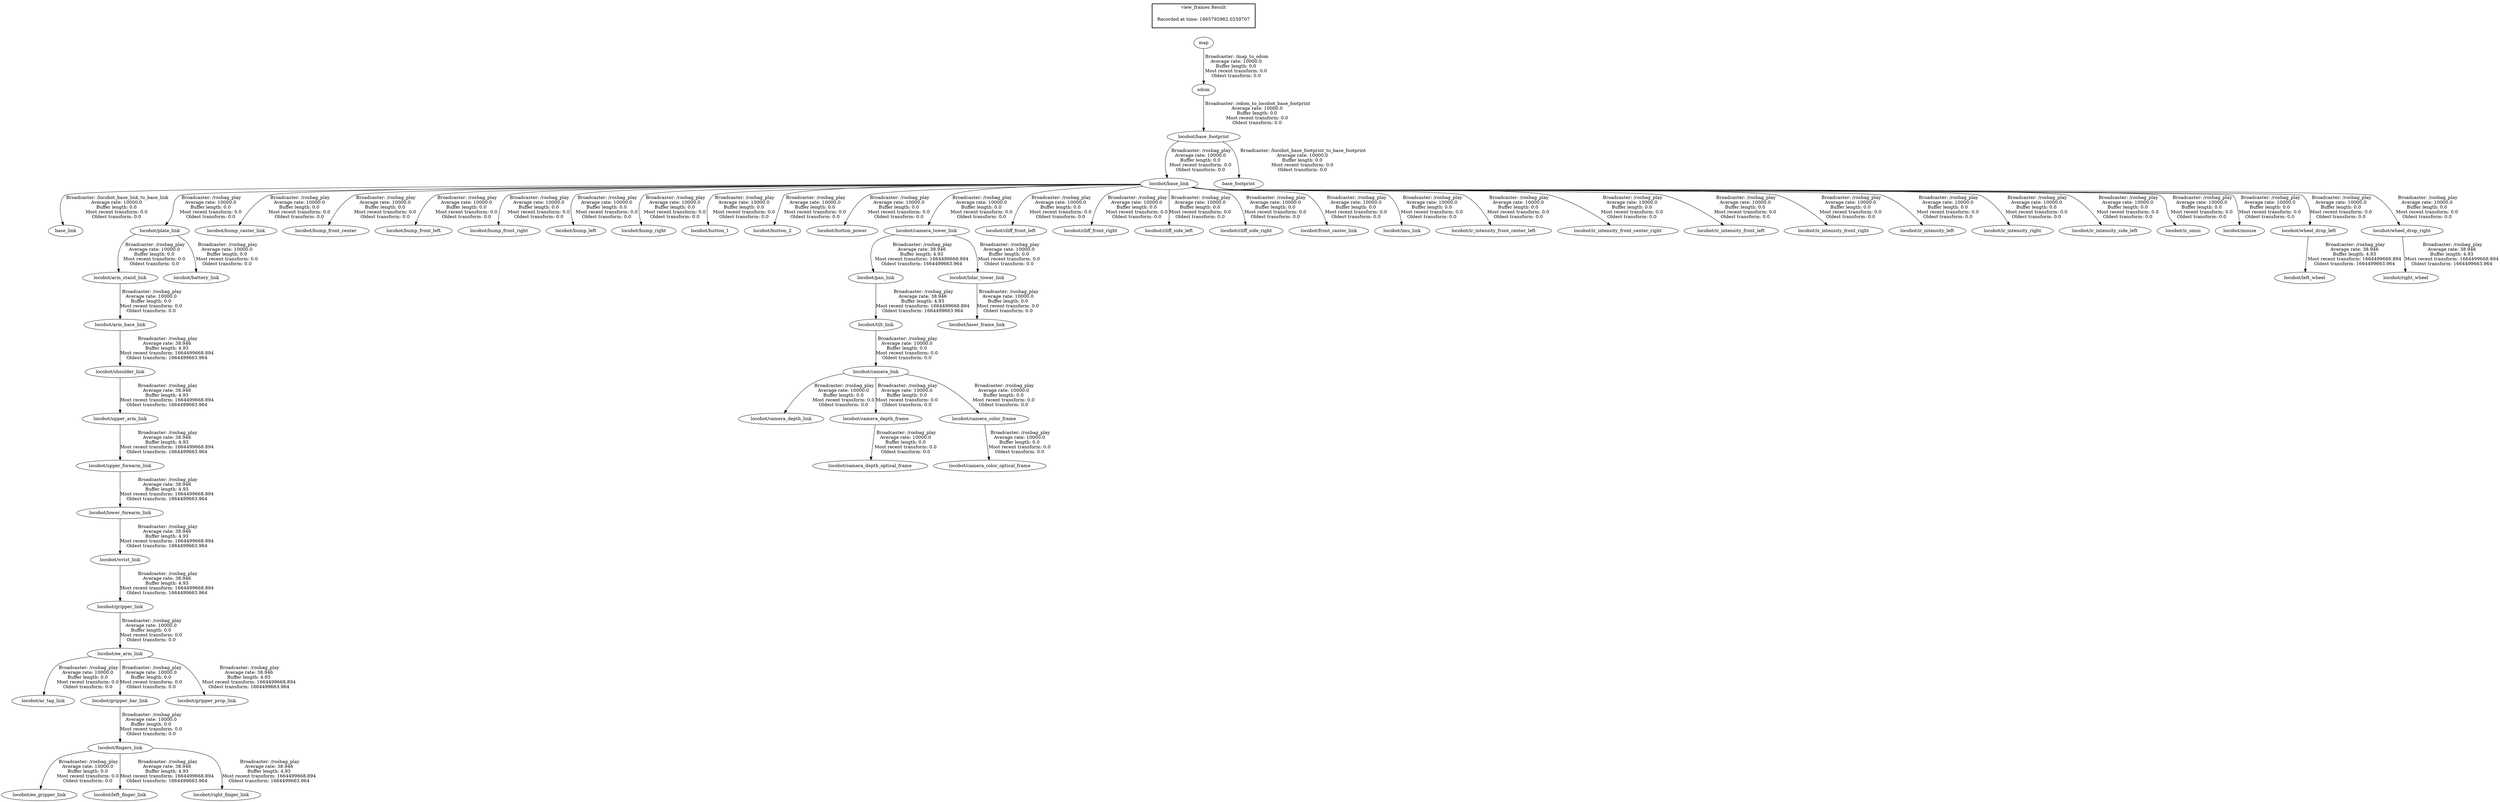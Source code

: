 digraph G {
"locobot/base_footprint" -> "locobot/base_link"[label=" Broadcaster: /rosbag_play\nAverage rate: 10000.0\nBuffer length: 0.0\nMost recent transform: 0.0\nOldest transform: 0.0\n"];
"locobot/base_link" -> "base_link"[label=" Broadcaster: /locobot_base_link_to_base_link\nAverage rate: 10000.0\nBuffer length: 0.0\nMost recent transform: 0.0\nOldest transform: 0.0\n"];
"odom" -> "locobot/base_footprint"[label=" Broadcaster: /odom_to_locobot_base_footprint\nAverage rate: 10000.0\nBuffer length: 0.0\nMost recent transform: 0.0\nOldest transform: 0.0\n"];
"map" -> "odom"[label=" Broadcaster: /map_to_odom\nAverage rate: 10000.0\nBuffer length: 0.0\nMost recent transform: 0.0\nOldest transform: 0.0\n"];
"locobot/base_footprint" -> "base_footprint"[label=" Broadcaster: /locobot_base_footprint_to_base_footprint\nAverage rate: 10000.0\nBuffer length: 0.0\nMost recent transform: 0.0\nOldest transform: 0.0\n"];
"locobot/ee_arm_link" -> "locobot/ar_tag_link"[label=" Broadcaster: /rosbag_play\nAverage rate: 10000.0\nBuffer length: 0.0\nMost recent transform: 0.0\nOldest transform: 0.0\n"];
"locobot/gripper_link" -> "locobot/ee_arm_link"[label=" Broadcaster: /rosbag_play\nAverage rate: 10000.0\nBuffer length: 0.0\nMost recent transform: 0.0\nOldest transform: 0.0\n"];
"locobot/arm_stand_link" -> "locobot/arm_base_link"[label=" Broadcaster: /rosbag_play\nAverage rate: 10000.0\nBuffer length: 0.0\nMost recent transform: 0.0\nOldest transform: 0.0\n"];
"locobot/plate_link" -> "locobot/arm_stand_link"[label=" Broadcaster: /rosbag_play\nAverage rate: 10000.0\nBuffer length: 0.0\nMost recent transform: 0.0\nOldest transform: 0.0\n"];
"locobot/base_link" -> "locobot/plate_link"[label=" Broadcaster: /rosbag_play\nAverage rate: 10000.0\nBuffer length: 0.0\nMost recent transform: 0.0\nOldest transform: 0.0\n"];
"locobot/plate_link" -> "locobot/battery_link"[label=" Broadcaster: /rosbag_play\nAverage rate: 10000.0\nBuffer length: 0.0\nMost recent transform: 0.0\nOldest transform: 0.0\n"];
"locobot/base_link" -> "locobot/bump_caster_link"[label=" Broadcaster: /rosbag_play\nAverage rate: 10000.0\nBuffer length: 0.0\nMost recent transform: 0.0\nOldest transform: 0.0\n"];
"locobot/base_link" -> "locobot/bump_front_center"[label=" Broadcaster: /rosbag_play\nAverage rate: 10000.0\nBuffer length: 0.0\nMost recent transform: 0.0\nOldest transform: 0.0\n"];
"locobot/base_link" -> "locobot/bump_front_left"[label=" Broadcaster: /rosbag_play\nAverage rate: 10000.0\nBuffer length: 0.0\nMost recent transform: 0.0\nOldest transform: 0.0\n"];
"locobot/base_link" -> "locobot/bump_front_right"[label=" Broadcaster: /rosbag_play\nAverage rate: 10000.0\nBuffer length: 0.0\nMost recent transform: 0.0\nOldest transform: 0.0\n"];
"locobot/base_link" -> "locobot/bump_left"[label=" Broadcaster: /rosbag_play\nAverage rate: 10000.0\nBuffer length: 0.0\nMost recent transform: 0.0\nOldest transform: 0.0\n"];
"locobot/base_link" -> "locobot/bump_right"[label=" Broadcaster: /rosbag_play\nAverage rate: 10000.0\nBuffer length: 0.0\nMost recent transform: 0.0\nOldest transform: 0.0\n"];
"locobot/base_link" -> "locobot/button_1"[label=" Broadcaster: /rosbag_play\nAverage rate: 10000.0\nBuffer length: 0.0\nMost recent transform: 0.0\nOldest transform: 0.0\n"];
"locobot/base_link" -> "locobot/button_2"[label=" Broadcaster: /rosbag_play\nAverage rate: 10000.0\nBuffer length: 0.0\nMost recent transform: 0.0\nOldest transform: 0.0\n"];
"locobot/base_link" -> "locobot/button_power"[label=" Broadcaster: /rosbag_play\nAverage rate: 10000.0\nBuffer length: 0.0\nMost recent transform: 0.0\nOldest transform: 0.0\n"];
"locobot/tilt_link" -> "locobot/camera_link"[label=" Broadcaster: /rosbag_play\nAverage rate: 10000.0\nBuffer length: 0.0\nMost recent transform: 0.0\nOldest transform: 0.0\n"];
"locobot/pan_link" -> "locobot/tilt_link"[label=" Broadcaster: /rosbag_play\nAverage rate: 38.946\nBuffer length: 4.93\nMost recent transform: 1664499668.894\nOldest transform: 1664499663.964\n"];
"locobot/camera_link" -> "locobot/camera_depth_link"[label=" Broadcaster: /rosbag_play\nAverage rate: 10000.0\nBuffer length: 0.0\nMost recent transform: 0.0\nOldest transform: 0.0\n"];
"locobot/base_link" -> "locobot/camera_tower_link"[label=" Broadcaster: /rosbag_play\nAverage rate: 10000.0\nBuffer length: 0.0\nMost recent transform: 0.0\nOldest transform: 0.0\n"];
"locobot/base_link" -> "locobot/cliff_front_left"[label=" Broadcaster: /rosbag_play\nAverage rate: 10000.0\nBuffer length: 0.0\nMost recent transform: 0.0\nOldest transform: 0.0\n"];
"locobot/base_link" -> "locobot/cliff_front_right"[label=" Broadcaster: /rosbag_play\nAverage rate: 10000.0\nBuffer length: 0.0\nMost recent transform: 0.0\nOldest transform: 0.0\n"];
"locobot/base_link" -> "locobot/cliff_side_left"[label=" Broadcaster: /rosbag_play\nAverage rate: 10000.0\nBuffer length: 0.0\nMost recent transform: 0.0\nOldest transform: 0.0\n"];
"locobot/base_link" -> "locobot/cliff_side_right"[label=" Broadcaster: /rosbag_play\nAverage rate: 10000.0\nBuffer length: 0.0\nMost recent transform: 0.0\nOldest transform: 0.0\n"];
"locobot/wrist_link" -> "locobot/gripper_link"[label=" Broadcaster: /rosbag_play\nAverage rate: 38.946\nBuffer length: 4.93\nMost recent transform: 1664499668.894\nOldest transform: 1664499663.964\n"];
"locobot/gripper_bar_link" -> "locobot/fingers_link"[label=" Broadcaster: /rosbag_play\nAverage rate: 10000.0\nBuffer length: 0.0\nMost recent transform: 0.0\nOldest transform: 0.0\n"];
"locobot/ee_arm_link" -> "locobot/gripper_bar_link"[label=" Broadcaster: /rosbag_play\nAverage rate: 10000.0\nBuffer length: 0.0\nMost recent transform: 0.0\nOldest transform: 0.0\n"];
"locobot/fingers_link" -> "locobot/ee_gripper_link"[label=" Broadcaster: /rosbag_play\nAverage rate: 10000.0\nBuffer length: 0.0\nMost recent transform: 0.0\nOldest transform: 0.0\n"];
"locobot/base_link" -> "locobot/front_caster_link"[label=" Broadcaster: /rosbag_play\nAverage rate: 10000.0\nBuffer length: 0.0\nMost recent transform: 0.0\nOldest transform: 0.0\n"];
"locobot/base_link" -> "locobot/imu_link"[label=" Broadcaster: /rosbag_play\nAverage rate: 10000.0\nBuffer length: 0.0\nMost recent transform: 0.0\nOldest transform: 0.0\n"];
"locobot/base_link" -> "locobot/ir_intensity_front_center_left"[label=" Broadcaster: /rosbag_play\nAverage rate: 10000.0\nBuffer length: 0.0\nMost recent transform: 0.0\nOldest transform: 0.0\n"];
"locobot/base_link" -> "locobot/ir_intensity_front_center_right"[label=" Broadcaster: /rosbag_play\nAverage rate: 10000.0\nBuffer length: 0.0\nMost recent transform: 0.0\nOldest transform: 0.0\n"];
"locobot/base_link" -> "locobot/ir_intensity_front_left"[label=" Broadcaster: /rosbag_play\nAverage rate: 10000.0\nBuffer length: 0.0\nMost recent transform: 0.0\nOldest transform: 0.0\n"];
"locobot/base_link" -> "locobot/ir_intensity_front_right"[label=" Broadcaster: /rosbag_play\nAverage rate: 10000.0\nBuffer length: 0.0\nMost recent transform: 0.0\nOldest transform: 0.0\n"];
"locobot/base_link" -> "locobot/ir_intensity_left"[label=" Broadcaster: /rosbag_play\nAverage rate: 10000.0\nBuffer length: 0.0\nMost recent transform: 0.0\nOldest transform: 0.0\n"];
"locobot/base_link" -> "locobot/ir_intensity_right"[label=" Broadcaster: /rosbag_play\nAverage rate: 10000.0\nBuffer length: 0.0\nMost recent transform: 0.0\nOldest transform: 0.0\n"];
"locobot/base_link" -> "locobot/ir_intensity_side_left"[label=" Broadcaster: /rosbag_play\nAverage rate: 10000.0\nBuffer length: 0.0\nMost recent transform: 0.0\nOldest transform: 0.0\n"];
"locobot/lidar_tower_link" -> "locobot/laser_frame_link"[label=" Broadcaster: /rosbag_play\nAverage rate: 10000.0\nBuffer length: 0.0\nMost recent transform: 0.0\nOldest transform: 0.0\n"];
"locobot/camera_tower_link" -> "locobot/lidar_tower_link"[label=" Broadcaster: /rosbag_play\nAverage rate: 10000.0\nBuffer length: 0.0\nMost recent transform: 0.0\nOldest transform: 0.0\n"];
"locobot/base_link" -> "locobot/ir_omni"[label=" Broadcaster: /rosbag_play\nAverage rate: 10000.0\nBuffer length: 0.0\nMost recent transform: 0.0\nOldest transform: 0.0\n"];
"locobot/base_link" -> "locobot/mouse"[label=" Broadcaster: /rosbag_play\nAverage rate: 10000.0\nBuffer length: 0.0\nMost recent transform: 0.0\nOldest transform: 0.0\n"];
"locobot/base_link" -> "locobot/wheel_drop_left"[label=" Broadcaster: /rosbag_play\nAverage rate: 10000.0\nBuffer length: 0.0\nMost recent transform: 0.0\nOldest transform: 0.0\n"];
"locobot/base_link" -> "locobot/wheel_drop_right"[label=" Broadcaster: /rosbag_play\nAverage rate: 10000.0\nBuffer length: 0.0\nMost recent transform: 0.0\nOldest transform: 0.0\n"];
"locobot/camera_link" -> "locobot/camera_depth_frame"[label=" Broadcaster: /rosbag_play\nAverage rate: 10000.0\nBuffer length: 0.0\nMost recent transform: 0.0\nOldest transform: 0.0\n"];
"locobot/camera_depth_frame" -> "locobot/camera_depth_optical_frame"[label=" Broadcaster: /rosbag_play\nAverage rate: 10000.0\nBuffer length: 0.0\nMost recent transform: 0.0\nOldest transform: 0.0\n"];
"locobot/camera_link" -> "locobot/camera_color_frame"[label=" Broadcaster: /rosbag_play\nAverage rate: 10000.0\nBuffer length: 0.0\nMost recent transform: 0.0\nOldest transform: 0.0\n"];
"locobot/camera_color_frame" -> "locobot/camera_color_optical_frame"[label=" Broadcaster: /rosbag_play\nAverage rate: 10000.0\nBuffer length: 0.0\nMost recent transform: 0.0\nOldest transform: 0.0\n"];
"locobot/upper_arm_link" -> "locobot/upper_forearm_link"[label=" Broadcaster: /rosbag_play\nAverage rate: 38.946\nBuffer length: 4.93\nMost recent transform: 1664499668.894\nOldest transform: 1664499663.964\n"];
"locobot/shoulder_link" -> "locobot/upper_arm_link"[label=" Broadcaster: /rosbag_play\nAverage rate: 38.946\nBuffer length: 4.93\nMost recent transform: 1664499668.894\nOldest transform: 1664499663.964\n"];
"locobot/upper_forearm_link" -> "locobot/lower_forearm_link"[label=" Broadcaster: /rosbag_play\nAverage rate: 38.946\nBuffer length: 4.93\nMost recent transform: 1664499668.894\nOldest transform: 1664499663.964\n"];
"locobot/ee_arm_link" -> "locobot/gripper_prop_link"[label=" Broadcaster: /rosbag_play\nAverage rate: 38.946\nBuffer length: 4.93\nMost recent transform: 1664499668.894\nOldest transform: 1664499663.964\n"];
"locobot/fingers_link" -> "locobot/left_finger_link"[label=" Broadcaster: /rosbag_play\nAverage rate: 38.946\nBuffer length: 4.93\nMost recent transform: 1664499668.894\nOldest transform: 1664499663.964\n"];
"locobot/wheel_drop_left" -> "locobot/left_wheel"[label=" Broadcaster: /rosbag_play\nAverage rate: 38.946\nBuffer length: 4.93\nMost recent transform: 1664499668.894\nOldest transform: 1664499663.964\n"];
"locobot/camera_tower_link" -> "locobot/pan_link"[label=" Broadcaster: /rosbag_play\nAverage rate: 38.946\nBuffer length: 4.93\nMost recent transform: 1664499668.894\nOldest transform: 1664499663.964\n"];
"locobot/fingers_link" -> "locobot/right_finger_link"[label=" Broadcaster: /rosbag_play\nAverage rate: 38.946\nBuffer length: 4.93\nMost recent transform: 1664499668.894\nOldest transform: 1664499663.964\n"];
"locobot/wheel_drop_right" -> "locobot/right_wheel"[label=" Broadcaster: /rosbag_play\nAverage rate: 38.946\nBuffer length: 4.93\nMost recent transform: 1664499668.894\nOldest transform: 1664499663.964\n"];
"locobot/arm_base_link" -> "locobot/shoulder_link"[label=" Broadcaster: /rosbag_play\nAverage rate: 38.946\nBuffer length: 4.93\nMost recent transform: 1664499668.894\nOldest transform: 1664499663.964\n"];
"locobot/lower_forearm_link" -> "locobot/wrist_link"[label=" Broadcaster: /rosbag_play\nAverage rate: 38.946\nBuffer length: 4.93\nMost recent transform: 1664499668.894\nOldest transform: 1664499663.964\n"];
edge [style=invis];
 subgraph cluster_legend { style=bold; color=black; label ="view_frames Result";
"Recorded at time: 1665792962.0259707"[ shape=plaintext ] ;
}->"map";
}